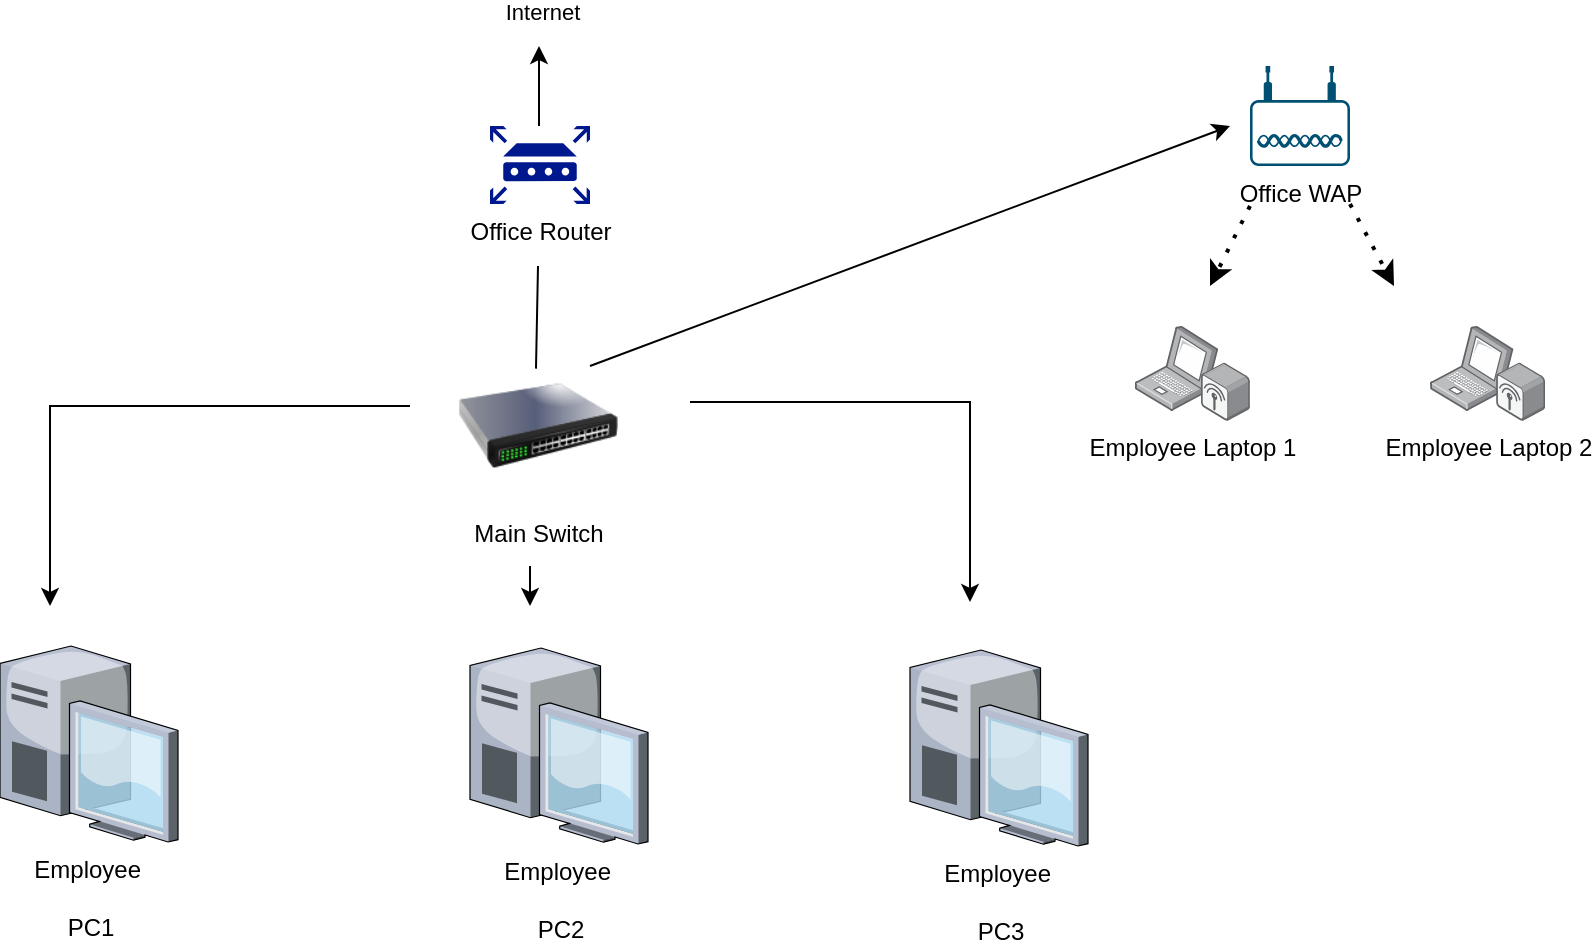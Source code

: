 <mxfile version="26.0.16">
  <diagram name="Page-1" id="ksyS-uuuY5QstzGH3zKv">
    <mxGraphModel dx="954" dy="639" grid="1" gridSize="10" guides="1" tooltips="1" connect="1" arrows="1" fold="1" page="1" pageScale="1" pageWidth="827" pageHeight="1169" math="0" shadow="0">
      <root>
        <mxCell id="0" />
        <mxCell id="1" parent="0" />
        <mxCell id="sc3gT8oohrM-DyhVzy3Q-3" value="Office Router" style="sketch=0;aspect=fixed;pointerEvents=1;shadow=0;dashed=0;html=1;strokeColor=none;labelPosition=center;verticalLabelPosition=bottom;verticalAlign=top;align=center;fillColor=#00188D;shape=mxgraph.mscae.enterprise.router" vertex="1" parent="1">
          <mxGeometry x="270" y="80" width="50" height="39" as="geometry" />
        </mxCell>
        <mxCell id="sc3gT8oohrM-DyhVzy3Q-4" value="Main Switch" style="image;html=1;image=img/lib/clip_art/networking/Switch_128x128.png" vertex="1" parent="1">
          <mxGeometry x="254" y="190" width="80" height="80" as="geometry" />
        </mxCell>
        <mxCell id="sc3gT8oohrM-DyhVzy3Q-5" value="" style="endArrow=none;html=1;rounded=0;" edge="1" parent="1">
          <mxGeometry width="50" height="50" relative="1" as="geometry">
            <mxPoint x="292.997" y="201.31" as="sourcePoint" />
            <mxPoint x="294" y="150" as="targetPoint" />
            <Array as="points">
              <mxPoint x="294" y="150" />
            </Array>
          </mxGeometry>
        </mxCell>
        <mxCell id="sc3gT8oohrM-DyhVzy3Q-8" value="Employee&amp;nbsp;&lt;div&gt;&lt;br&gt;&lt;/div&gt;&lt;div&gt;PC1&lt;/div&gt;" style="verticalLabelPosition=bottom;sketch=0;aspect=fixed;html=1;verticalAlign=top;strokeColor=none;align=center;outlineConnect=0;shape=mxgraph.citrix.desktop;" vertex="1" parent="1">
          <mxGeometry x="25" y="340" width="89" height="98" as="geometry" />
        </mxCell>
        <mxCell id="sc3gT8oohrM-DyhVzy3Q-9" value="" style="endArrow=classic;html=1;rounded=0;endFill=1;" edge="1" parent="1">
          <mxGeometry width="50" height="50" relative="1" as="geometry">
            <mxPoint x="230" y="220" as="sourcePoint" />
            <mxPoint x="50" y="320" as="targetPoint" />
            <Array as="points">
              <mxPoint x="50" y="220" />
            </Array>
          </mxGeometry>
        </mxCell>
        <mxCell id="sc3gT8oohrM-DyhVzy3Q-10" value="" style="endArrow=classic;html=1;rounded=0;endFill=1;" edge="1" parent="1">
          <mxGeometry width="50" height="50" relative="1" as="geometry">
            <mxPoint x="370" y="218" as="sourcePoint" />
            <mxPoint x="510" y="318" as="targetPoint" />
            <Array as="points">
              <mxPoint x="510" y="218" />
            </Array>
          </mxGeometry>
        </mxCell>
        <mxCell id="sc3gT8oohrM-DyhVzy3Q-11" value="" style="endArrow=classic;html=1;rounded=0;endFill=1;" edge="1" parent="1">
          <mxGeometry width="50" height="50" relative="1" as="geometry">
            <mxPoint x="290" y="300" as="sourcePoint" />
            <mxPoint x="290" y="320" as="targetPoint" />
          </mxGeometry>
        </mxCell>
        <mxCell id="sc3gT8oohrM-DyhVzy3Q-12" value="" style="endArrow=classic;html=1;rounded=0;endFill=1;" edge="1" parent="1">
          <mxGeometry width="50" height="50" relative="1" as="geometry">
            <mxPoint x="294.5" y="80" as="sourcePoint" />
            <mxPoint x="294.5" y="40" as="targetPoint" />
            <Array as="points">
              <mxPoint x="294.5" y="80" />
            </Array>
          </mxGeometry>
        </mxCell>
        <mxCell id="sc3gT8oohrM-DyhVzy3Q-13" value="Internet" style="edgeLabel;html=1;align=center;verticalAlign=middle;resizable=0;points=[];" vertex="1" connectable="0" parent="sc3gT8oohrM-DyhVzy3Q-12">
          <mxGeometry x="0.25" y="3" relative="1" as="geometry">
            <mxPoint x="4" y="-32" as="offset" />
          </mxGeometry>
        </mxCell>
        <mxCell id="sc3gT8oohrM-DyhVzy3Q-14" value="Employee&amp;nbsp;&lt;div&gt;&lt;br&gt;&lt;/div&gt;&lt;div&gt;PC2&lt;/div&gt;" style="verticalLabelPosition=bottom;sketch=0;aspect=fixed;html=1;verticalAlign=top;strokeColor=none;align=center;outlineConnect=0;shape=mxgraph.citrix.desktop;" vertex="1" parent="1">
          <mxGeometry x="260" y="341" width="89" height="98" as="geometry" />
        </mxCell>
        <mxCell id="sc3gT8oohrM-DyhVzy3Q-15" value="Employee&amp;nbsp;&lt;div&gt;&lt;br&gt;&lt;/div&gt;&lt;div&gt;PC3&lt;/div&gt;" style="verticalLabelPosition=bottom;sketch=0;aspect=fixed;html=1;verticalAlign=top;strokeColor=none;align=center;outlineConnect=0;shape=mxgraph.citrix.desktop;" vertex="1" parent="1">
          <mxGeometry x="480" y="342" width="89" height="98" as="geometry" />
        </mxCell>
        <mxCell id="sc3gT8oohrM-DyhVzy3Q-26" value="" style="endArrow=classic;html=1;rounded=0;endFill=1;" edge="1" parent="1">
          <mxGeometry width="50" height="50" relative="1" as="geometry">
            <mxPoint x="320" y="200" as="sourcePoint" />
            <mxPoint x="640" y="80" as="targetPoint" />
            <Array as="points">
              <mxPoint x="320" y="200" />
            </Array>
          </mxGeometry>
        </mxCell>
        <mxCell id="sc3gT8oohrM-DyhVzy3Q-29" value="Office WAP" style="points=[[0.03,0.36,0],[0.18,0,0],[0.5,0.34,0],[0.82,0,0],[0.97,0.36,0],[1,0.67,0],[0.975,0.975,0],[0.5,1,0],[0.025,0.975,0],[0,0.67,0]];verticalLabelPosition=bottom;sketch=0;html=1;verticalAlign=top;aspect=fixed;align=center;pointerEvents=1;shape=mxgraph.cisco19.wireless_access_point;fillColor=#005073;strokeColor=none;" vertex="1" parent="1">
          <mxGeometry x="650" y="50" width="50" height="50" as="geometry" />
        </mxCell>
        <mxCell id="sc3gT8oohrM-DyhVzy3Q-30" value="Employee Laptop 2" style="image;points=[];aspect=fixed;html=1;align=center;shadow=0;dashed=0;image=img/lib/allied_telesis/wireless/Laptop_Wireless.svg;" vertex="1" parent="1">
          <mxGeometry x="740" y="180" width="57.6" height="47.4" as="geometry" />
        </mxCell>
        <mxCell id="sc3gT8oohrM-DyhVzy3Q-31" value="Employee Laptop 1" style="image;points=[];aspect=fixed;html=1;align=center;shadow=0;dashed=0;image=img/lib/allied_telesis/wireless/Laptop_Wireless.svg;" vertex="1" parent="1">
          <mxGeometry x="592.4" y="180" width="57.6" height="47.4" as="geometry" />
        </mxCell>
        <mxCell id="sc3gT8oohrM-DyhVzy3Q-35" value="" style="endArrow=classic;dashed=1;html=1;dashPattern=1 3;strokeWidth=2;rounded=0;endFill=1;" edge="1" parent="1">
          <mxGeometry width="50" height="50" relative="1" as="geometry">
            <mxPoint x="650" y="120" as="sourcePoint" />
            <mxPoint x="630" y="160" as="targetPoint" />
          </mxGeometry>
        </mxCell>
        <mxCell id="sc3gT8oohrM-DyhVzy3Q-36" value="" style="endArrow=classic;dashed=1;html=1;dashPattern=1 3;strokeWidth=2;rounded=0;endFill=1;" edge="1" parent="1">
          <mxGeometry width="50" height="50" relative="1" as="geometry">
            <mxPoint x="700" y="119" as="sourcePoint" />
            <mxPoint x="722" y="160" as="targetPoint" />
          </mxGeometry>
        </mxCell>
      </root>
    </mxGraphModel>
  </diagram>
</mxfile>
